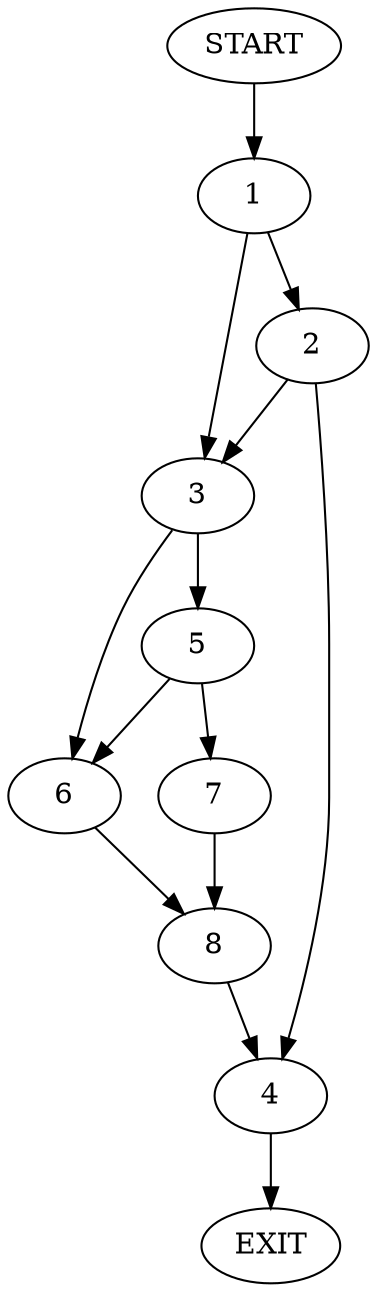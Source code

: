 digraph {
0 [label="START"];
1;
2;
3;
4;
5;
6;
7;
8;
9 [label="EXIT"];
0 -> 1;
1 -> 2;
1 -> 3;
2 -> 4;
2 -> 3;
3 -> 5;
3 -> 6;
4 -> 9;
5 -> 6;
5 -> 7;
6 -> 8;
7 -> 8;
8 -> 4;
}
